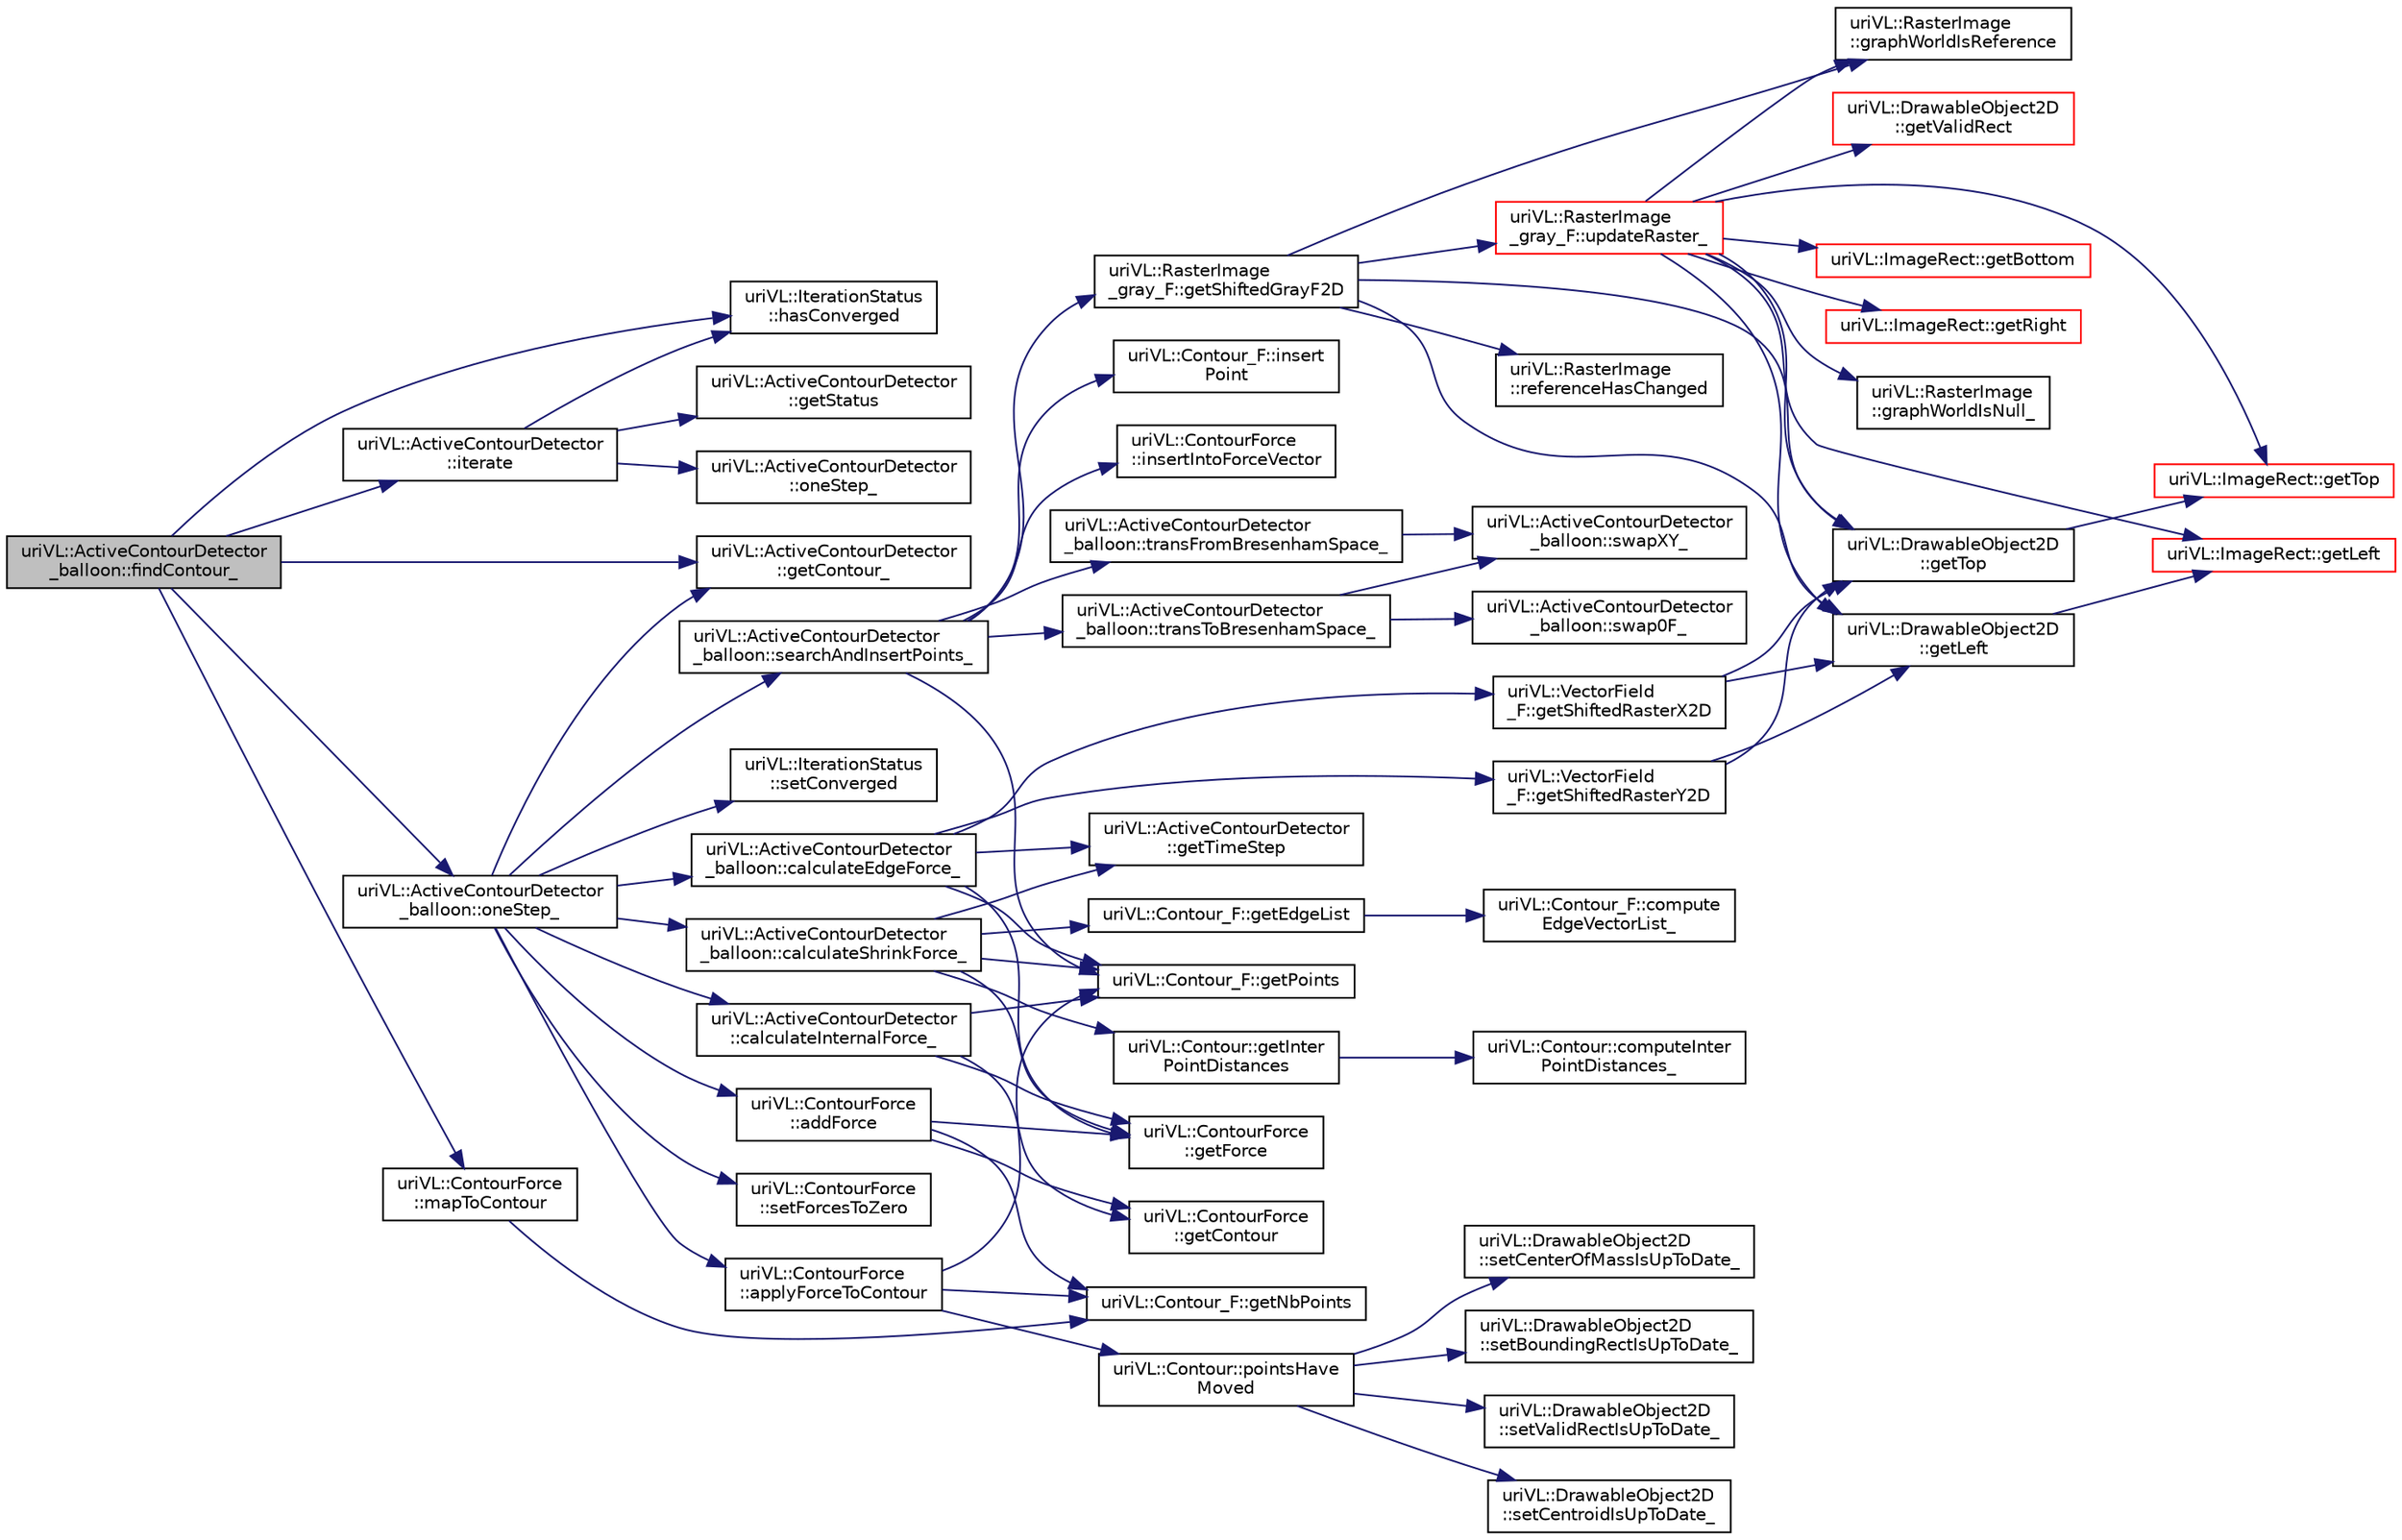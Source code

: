 digraph "uriVL::ActiveContourDetector_balloon::findContour_"
{
  edge [fontname="Helvetica",fontsize="10",labelfontname="Helvetica",labelfontsize="10"];
  node [fontname="Helvetica",fontsize="10",shape=record];
  rankdir="LR";
  Node1 [label="uriVL::ActiveContourDetector\l_balloon::findContour_",height=0.2,width=0.4,color="black", fillcolor="grey75", style="filled", fontcolor="black"];
  Node1 -> Node2 [color="midnightblue",fontsize="10",style="solid",fontname="Helvetica"];
  Node2 [label="uriVL::ActiveContourDetector\l::getContour_",height=0.2,width=0.4,color="black", fillcolor="white", style="filled",URL="$classuriVL_1_1ActiveContourDetector.html#a407499968466b82be0139c31f3b4f055",tooltip="Returns a writable pointer to the contour force&#39;s geometric contour (list of points) ..."];
  Node1 -> Node3 [color="midnightblue",fontsize="10",style="solid",fontname="Helvetica"];
  Node3 [label="uriVL::IterationStatus\l::hasConverged",height=0.2,width=0.4,color="black", fillcolor="white", style="filled",URL="$classuriVL_1_1IterationStatus.html#ac8e440ecd5cb5822b0d7926431cfc10d",tooltip="Indicates whether the iteration has converged. "];
  Node1 -> Node4 [color="midnightblue",fontsize="10",style="solid",fontname="Helvetica"];
  Node4 [label="uriVL::ActiveContourDetector\l::iterate",height=0.2,width=0.4,color="black", fillcolor="white", style="filled",URL="$classuriVL_1_1ActiveContourDetector.html#a8964af6b10848fc469ca84354f187ee4",tooltip="Aplies n iterations of the algorithm (or fewer if convergence occurs before). "];
  Node4 -> Node5 [color="midnightblue",fontsize="10",style="solid",fontname="Helvetica"];
  Node5 [label="uriVL::ActiveContourDetector\l::getStatus",height=0.2,width=0.4,color="black", fillcolor="white", style="filled",URL="$classuriVL_1_1ActiveContourDetector.html#ac90fa3ddb55cb2b348d159faba111603",tooltip="Returns the current iteration status without computing an iteration step. "];
  Node4 -> Node3 [color="midnightblue",fontsize="10",style="solid",fontname="Helvetica"];
  Node4 -> Node6 [color="midnightblue",fontsize="10",style="solid",fontname="Helvetica"];
  Node6 [label="uriVL::ActiveContourDetector\l::oneStep_",height=0.2,width=0.4,color="black", fillcolor="white", style="filled",URL="$classuriVL_1_1ActiveContourDetector.html#ac5454dcff791334aecffc4a0eab63686",tooltip="Applies one iteration of the contour determination algorithm. "];
  Node1 -> Node7 [color="midnightblue",fontsize="10",style="solid",fontname="Helvetica"];
  Node7 [label="uriVL::ContourForce\l::mapToContour",height=0.2,width=0.4,color="black", fillcolor="white", style="filled",URL="$classuriVL_1_1ContourForce.html#aa90a9e0bae67c24951571bcf169cf2f7",tooltip="Assigns a contour to which the force is currently applied to. "];
  Node7 -> Node8 [color="midnightblue",fontsize="10",style="solid",fontname="Helvetica"];
  Node8 [label="uriVL::Contour_F::getNbPoints",height=0.2,width=0.4,color="black", fillcolor="white", style="filled",URL="$classuriVL_1_1Contour__F.html#aa0b25033e2deeffcce76f9f5230d1f7e",tooltip="Gives the number of points along the contour. "];
  Node1 -> Node9 [color="midnightblue",fontsize="10",style="solid",fontname="Helvetica"];
  Node9 [label="uriVL::ActiveContourDetector\l_balloon::oneStep_",height=0.2,width=0.4,color="black", fillcolor="white", style="filled",URL="$classuriVL_1_1ActiveContourDetector__balloon.html#a23c41f313e69d709fca79d39339d45e9",tooltip="Applies one iteration of the balloon algorithm. "];
  Node9 -> Node2 [color="midnightblue",fontsize="10",style="solid",fontname="Helvetica"];
  Node9 -> Node10 [color="midnightblue",fontsize="10",style="solid",fontname="Helvetica"];
  Node10 [label="uriVL::ActiveContourDetector\l::calculateInternalForce_",height=0.2,width=0.4,color="black", fillcolor="white", style="filled",URL="$classuriVL_1_1ActiveContourDetector.html#a4a0f523ccebf1cad16b01a29a14e6fe1",tooltip="Calculates the internal force that preserves the quality of the contour (points regularly spread out ..."];
  Node10 -> Node11 [color="midnightblue",fontsize="10",style="solid",fontname="Helvetica"];
  Node11 [label="uriVL::ContourForce\l::getContour",height=0.2,width=0.4,color="black", fillcolor="white", style="filled",URL="$classuriVL_1_1ContourForce.html#a0a645c4f5106656ddf2b4ec78bca1cec",tooltip="Returns a read-only pointer to the contour force&#39;s geometric contour (list of points) ..."];
  Node10 -> Node12 [color="midnightblue",fontsize="10",style="solid",fontname="Helvetica"];
  Node12 [label="uriVL::ContourForce\l::getForce",height=0.2,width=0.4,color="black", fillcolor="white", style="filled",URL="$classuriVL_1_1ContourForce.html#a3feabd49930e13e8d29c0e4f90bc0541",tooltip="Returns a writable pointer to the contour force&#39;s geometric contour (list of points) ..."];
  Node10 -> Node13 [color="midnightblue",fontsize="10",style="solid",fontname="Helvetica"];
  Node13 [label="uriVL::Contour_F::getPoints",height=0.2,width=0.4,color="black", fillcolor="white", style="filled",URL="$classuriVL_1_1Contour__F.html#a34c536647edac278d2070a7168113458",tooltip="Returns the contour&#39;s private list of image points. "];
  Node9 -> Node14 [color="midnightblue",fontsize="10",style="solid",fontname="Helvetica"];
  Node14 [label="uriVL::ActiveContourDetector\l_balloon::calculateEdgeForce_",height=0.2,width=0.4,color="black", fillcolor="white", style="filled",URL="$classuriVL_1_1ActiveContourDetector__balloon.html#aca8eaa9ff064af5fea9e738c16757e21",tooltip="Calculate the edge force for each pt on the contour. "];
  Node14 -> Node12 [color="midnightblue",fontsize="10",style="solid",fontname="Helvetica"];
  Node14 -> Node13 [color="midnightblue",fontsize="10",style="solid",fontname="Helvetica"];
  Node14 -> Node15 [color="midnightblue",fontsize="10",style="solid",fontname="Helvetica"];
  Node15 [label="uriVL::VectorField\l_F::getShiftedRasterX2D",height=0.2,width=0.4,color="black", fillcolor="white", style="filled",URL="$classuriVL_1_1VectorField__F.html#a0de78a6e2b5713bf23b8065790acdc60",tooltip="Returns the vector field&#39;s X component&#39;s 2D \"shifted\" raster Must be overridden by child classes..."];
  Node15 -> Node16 [color="midnightblue",fontsize="10",style="solid",fontname="Helvetica"];
  Node16 [label="uriVL::DrawableObject2D\l::getTop",height=0.2,width=0.4,color="black", fillcolor="white", style="filled",URL="$classuriVL_1_1DrawableObject2D.html#a01508a3886015ab55449c46989af2277",tooltip="Returns the minimum y coordinate of the bounding rectangle. "];
  Node16 -> Node17 [color="midnightblue",fontsize="10",style="solid",fontname="Helvetica"];
  Node17 [label="uriVL::ImageRect::getTop",height=0.2,width=0.4,color="red", fillcolor="white", style="filled",URL="$classuriVL_1_1ImageRect.html#a2715b0a7b291354fd839a95ece0e0aba",tooltip="Returns the minimum y coordinate of the rectangle. "];
  Node15 -> Node18 [color="midnightblue",fontsize="10",style="solid",fontname="Helvetica"];
  Node18 [label="uriVL::DrawableObject2D\l::getLeft",height=0.2,width=0.4,color="black", fillcolor="white", style="filled",URL="$classuriVL_1_1DrawableObject2D.html#a9c92e6b3d3b0753514e677080c762ef0",tooltip="Returns the minimum x coordinate of the bounding rectangle. "];
  Node18 -> Node19 [color="midnightblue",fontsize="10",style="solid",fontname="Helvetica"];
  Node19 [label="uriVL::ImageRect::getLeft",height=0.2,width=0.4,color="red", fillcolor="white", style="filled",URL="$classuriVL_1_1ImageRect.html#a38bd531df6bd6c4892bca1a690feda13",tooltip="Returns the minimum x coordinate of the rectangle. "];
  Node14 -> Node20 [color="midnightblue",fontsize="10",style="solid",fontname="Helvetica"];
  Node20 [label="uriVL::VectorField\l_F::getShiftedRasterY2D",height=0.2,width=0.4,color="black", fillcolor="white", style="filled",URL="$classuriVL_1_1VectorField__F.html#a0201c3f79aa2e1a846b5a50b4bf46967",tooltip="Returns the vector field&#39;s Y component&#39;s 2D \"shifted\" raster Must be overridden by child classes..."];
  Node20 -> Node16 [color="midnightblue",fontsize="10",style="solid",fontname="Helvetica"];
  Node20 -> Node18 [color="midnightblue",fontsize="10",style="solid",fontname="Helvetica"];
  Node14 -> Node21 [color="midnightblue",fontsize="10",style="solid",fontname="Helvetica"];
  Node21 [label="uriVL::ActiveContourDetector\l::getTimeStep",height=0.2,width=0.4,color="black", fillcolor="white", style="filled",URL="$classuriVL_1_1ActiveContourDetector.html#a43943e5542b95c72803bc14e48c03c6e",tooltip="Returns the value of the \"time step\" that scales the total force to produce a displacement. "];
  Node9 -> Node22 [color="midnightblue",fontsize="10",style="solid",fontname="Helvetica"];
  Node22 [label="uriVL::ActiveContourDetector\l_balloon::calculateShrinkForce_",height=0.2,width=0.4,color="black", fillcolor="white", style="filled",URL="$classuriVL_1_1ActiveContourDetector__balloon.html#aa8ae839dc013898405f424010b63c3e0",tooltip="Calculate the shrink force for each pt on the contour. "];
  Node22 -> Node23 [color="midnightblue",fontsize="10",style="solid",fontname="Helvetica"];
  Node23 [label="uriVL::Contour_F::getEdgeList",height=0.2,width=0.4,color="black", fillcolor="white", style="filled",URL="$classuriVL_1_1Contour__F.html#a5db4be98390b8131ec04ea0675d304fb",tooltip="Computes the edges along the closed contour and returns it as a list of image points. "];
  Node23 -> Node24 [color="midnightblue",fontsize="10",style="solid",fontname="Helvetica"];
  Node24 [label="uriVL::Contour_F::compute\lEdgeVectorList_",height=0.2,width=0.4,color="black", fillcolor="white", style="filled",URL="$classuriVL_1_1Contour__F.html#a3ade0de1db39e81bac2e3f250a6b0360",tooltip="Computes the edges along the closed contour and returns it as a list of image points. "];
  Node22 -> Node12 [color="midnightblue",fontsize="10",style="solid",fontname="Helvetica"];
  Node22 -> Node25 [color="midnightblue",fontsize="10",style="solid",fontname="Helvetica"];
  Node25 [label="uriVL::Contour::getInter\lPointDistances",height=0.2,width=0.4,color="black", fillcolor="white", style="filled",URL="$classuriVL_1_1Contour.html#a858170f7fb4196a900cf0dc8a238b897",tooltip="Computes the distances between image points and returns it as a list of float numbers. "];
  Node25 -> Node26 [color="midnightblue",fontsize="10",style="solid",fontname="Helvetica"];
  Node26 [label="uriVL::Contour::computeInter\lPointDistances_",height=0.2,width=0.4,color="black", fillcolor="white", style="filled",URL="$classuriVL_1_1Contour.html#a81b4e1d8e6f3a24048cb581c24bece22",tooltip="Computes the distances between image points. "];
  Node22 -> Node13 [color="midnightblue",fontsize="10",style="solid",fontname="Helvetica"];
  Node22 -> Node21 [color="midnightblue",fontsize="10",style="solid",fontname="Helvetica"];
  Node9 -> Node27 [color="midnightblue",fontsize="10",style="solid",fontname="Helvetica"];
  Node27 [label="uriVL::ContourForce\l::setForcesToZero",height=0.2,width=0.4,color="black", fillcolor="white", style="filled",URL="$classuriVL_1_1ContourForce.html#a3d53137a48574b2fe767e516ffc65427",tooltip="Sets the force&#39;s values to zero. "];
  Node9 -> Node28 [color="midnightblue",fontsize="10",style="solid",fontname="Helvetica"];
  Node28 [label="uriVL::ContourForce\l::addForce",height=0.2,width=0.4,color="black", fillcolor="white", style="filled",URL="$classuriVL_1_1ContourForce.html#a1c9a3c3156c62a566dcf0f227f6076e1",tooltip="Adds the force vector (element by element) to the class&#39;s force vector. "];
  Node28 -> Node8 [color="midnightblue",fontsize="10",style="solid",fontname="Helvetica"];
  Node28 -> Node11 [color="midnightblue",fontsize="10",style="solid",fontname="Helvetica"];
  Node28 -> Node12 [color="midnightblue",fontsize="10",style="solid",fontname="Helvetica"];
  Node9 -> Node29 [color="midnightblue",fontsize="10",style="solid",fontname="Helvetica"];
  Node29 [label="uriVL::ContourForce\l::applyForceToContour",height=0.2,width=0.4,color="black", fillcolor="white", style="filled",URL="$classuriVL_1_1ContourForce.html#af4efb230f7490d7bd132a5b7888676f2",tooltip="Adds the force vector to contourforce&#39;s mapped contour. "];
  Node29 -> Node8 [color="midnightblue",fontsize="10",style="solid",fontname="Helvetica"];
  Node29 -> Node13 [color="midnightblue",fontsize="10",style="solid",fontname="Helvetica"];
  Node29 -> Node30 [color="midnightblue",fontsize="10",style="solid",fontname="Helvetica"];
  Node30 [label="uriVL::Contour::pointsHave\lMoved",height=0.2,width=0.4,color="black", fillcolor="white", style="filled",URL="$classuriVL_1_1Contour.html#a7e864473c73cefdd26e2802f20d5425d",tooltip="To be called by a user who has modified the list of points or the points themselves. "];
  Node30 -> Node31 [color="midnightblue",fontsize="10",style="solid",fontname="Helvetica"];
  Node31 [label="uriVL::DrawableObject2D\l::setCentroidIsUpToDate_",height=0.2,width=0.4,color="black", fillcolor="white", style="filled",URL="$classuriVL_1_1DrawableObject2D.html#a3506587c62cb4944c5475e4b8ba93d8c",tooltip="Allows a child class whose content has been changed to force recomputation of the centroid..."];
  Node30 -> Node32 [color="midnightblue",fontsize="10",style="solid",fontname="Helvetica"];
  Node32 [label="uriVL::DrawableObject2D\l::setCenterOfMassIsUpToDate_",height=0.2,width=0.4,color="black", fillcolor="white", style="filled",URL="$classuriVL_1_1DrawableObject2D.html#ab8a7aea3fe0aded7516849a167b5ee00",tooltip="Allows a child class whose content has been changed to force recomputation of the center of mass..."];
  Node30 -> Node33 [color="midnightblue",fontsize="10",style="solid",fontname="Helvetica"];
  Node33 [label="uriVL::DrawableObject2D\l::setBoundingRectIsUpToDate_",height=0.2,width=0.4,color="black", fillcolor="white", style="filled",URL="$classuriVL_1_1DrawableObject2D.html#a309cd8f2e35863c018f38a4234db1d10",tooltip="Allows a child class whose content has been changed to force recomputation of the bounding rectangle..."];
  Node30 -> Node34 [color="midnightblue",fontsize="10",style="solid",fontname="Helvetica"];
  Node34 [label="uriVL::DrawableObject2D\l::setValidRectIsUpToDate_",height=0.2,width=0.4,color="black", fillcolor="white", style="filled",URL="$classuriVL_1_1DrawableObject2D.html#a6a0f166ba6cfd7e279b925e6aeb8222c",tooltip="Allows a child class whose content has been changed to force recomputation of the valid rectangle..."];
  Node9 -> Node35 [color="midnightblue",fontsize="10",style="solid",fontname="Helvetica"];
  Node35 [label="uriVL::IterationStatus\l::setConverged",height=0.2,width=0.4,color="black", fillcolor="white", style="filled",URL="$classuriVL_1_1IterationStatus.html#a16ba36ac6622bde79eda9203a470619c",tooltip="Switches the convergence indicator to true (there is no way to switch back to false) ..."];
  Node9 -> Node36 [color="midnightblue",fontsize="10",style="solid",fontname="Helvetica"];
  Node36 [label="uriVL::ActiveContourDetector\l_balloon::searchAndInsertPoints_",height=0.2,width=0.4,color="black", fillcolor="white", style="filled",URL="$classuriVL_1_1ActiveContourDetector__balloon.html#adc62a33507993b4f3d575d085d1fd28b",tooltip="Uses bresenham&#39;s alg to calculate all the points in between each contour pt and inserts a new point i..."];
  Node36 -> Node37 [color="midnightblue",fontsize="10",style="solid",fontname="Helvetica"];
  Node37 [label="uriVL::RasterImage\l_gray_F::getShiftedGrayF2D",height=0.2,width=0.4,color="black", fillcolor="white", style="filled",URL="$classuriVL_1_1RasterImage__gray__F.html#a73b583866ed300dc55d18516330b3e46",tooltip="Returns the shifted float gray-level raster for this image as a read-only 2D array. "];
  Node37 -> Node38 [color="midnightblue",fontsize="10",style="solid",fontname="Helvetica"];
  Node38 [label="uriVL::RasterImage\l::graphWorldIsReference",height=0.2,width=0.4,color="black", fillcolor="white", style="filled",URL="$classuriVL_1_1RasterImage.html#ac6190461f1bd30c426fc3d183b74429b",tooltip="Indicates whether or not the raster stored in the GraphWorld (if it exists) contains the reference va..."];
  Node37 -> Node39 [color="midnightblue",fontsize="10",style="solid",fontname="Helvetica"];
  Node39 [label="uriVL::RasterImage\l::referenceHasChanged",height=0.2,width=0.4,color="black", fillcolor="white", style="filled",URL="$classuriVL_1_1RasterImage.html#a8d10dedd31a0e59925bdf31a37d03097",tooltip="Indicates whether or not the reference raster for this image has been modified. "];
  Node37 -> Node40 [color="midnightblue",fontsize="10",style="solid",fontname="Helvetica"];
  Node40 [label="uriVL::RasterImage\l_gray_F::updateRaster_",height=0.2,width=0.4,color="red", fillcolor="white", style="filled",URL="$classuriVL_1_1RasterImage__gray__F.html#ab2bae6517e5ae3563d98dfa6f97ba6d0",tooltip="Updates the image&#39;s base raster (if it is not the reference). "];
  Node40 -> Node41 [color="midnightblue",fontsize="10",style="solid",fontname="Helvetica"];
  Node41 [label="uriVL::DrawableObject2D\l::getValidRect",height=0.2,width=0.4,color="red", fillcolor="white", style="filled",URL="$classuriVL_1_1DrawableObject2D.html#ad654c2c5da02b3b20298c3eef4153874",tooltip="Returns the object&#39;s valid data rectangle. "];
  Node40 -> Node17 [color="midnightblue",fontsize="10",style="solid",fontname="Helvetica"];
  Node40 -> Node42 [color="midnightblue",fontsize="10",style="solid",fontname="Helvetica"];
  Node42 [label="uriVL::ImageRect::getBottom",height=0.2,width=0.4,color="red", fillcolor="white", style="filled",URL="$classuriVL_1_1ImageRect.html#acb34c902550ecb25f7fa6ffb620aea71",tooltip="Returns the maximum y coordinate of the rectangle. "];
  Node40 -> Node19 [color="midnightblue",fontsize="10",style="solid",fontname="Helvetica"];
  Node40 -> Node43 [color="midnightblue",fontsize="10",style="solid",fontname="Helvetica"];
  Node43 [label="uriVL::ImageRect::getRight",height=0.2,width=0.4,color="red", fillcolor="white", style="filled",URL="$classuriVL_1_1ImageRect.html#a89884bd1866a1b7ffb67d4cc1ec1a052",tooltip="Returns the maximum x coordinate of the rectangle. "];
  Node40 -> Node38 [color="midnightblue",fontsize="10",style="solid",fontname="Helvetica"];
  Node40 -> Node44 [color="midnightblue",fontsize="10",style="solid",fontname="Helvetica"];
  Node44 [label="uriVL::RasterImage\l::graphWorldIsNull_",height=0.2,width=0.4,color="black", fillcolor="white", style="filled",URL="$classuriVL_1_1RasterImage.html#a828cf5c4cfe56eaa135c6f7c0d17f49c",tooltip="Indicates whether the GraphWorld was allocated for this object. "];
  Node40 -> Node16 [color="midnightblue",fontsize="10",style="solid",fontname="Helvetica"];
  Node40 -> Node18 [color="midnightblue",fontsize="10",style="solid",fontname="Helvetica"];
  Node37 -> Node16 [color="midnightblue",fontsize="10",style="solid",fontname="Helvetica"];
  Node37 -> Node18 [color="midnightblue",fontsize="10",style="solid",fontname="Helvetica"];
  Node36 -> Node13 [color="midnightblue",fontsize="10",style="solid",fontname="Helvetica"];
  Node36 -> Node45 [color="midnightblue",fontsize="10",style="solid",fontname="Helvetica"];
  Node45 [label="uriVL::ActiveContourDetector\l_balloon::transToBresenhamSpace_",height=0.2,width=0.4,color="black", fillcolor="white", style="filled",URL="$classuriVL_1_1ActiveContourDetector__balloon.html#a277d10672efa364e7e641fdc8d35aa8a",tooltip="Attempts to find an edge by going a fixed distance from a a particular point. "];
  Node45 -> Node46 [color="midnightblue",fontsize="10",style="solid",fontname="Helvetica"];
  Node46 [label="uriVL::ActiveContourDetector\l_balloon::swapXY_",height=0.2,width=0.4,color="black", fillcolor="white", style="filled",URL="$classuriVL_1_1ActiveContourDetector__balloon.html#a9ba4e888c56dd7366be7cea6d922ff3d",tooltip="Swaps the values of X-pairs and Y-pairs (x0,x1)->(y0,y1) "];
  Node45 -> Node47 [color="midnightblue",fontsize="10",style="solid",fontname="Helvetica"];
  Node47 [label="uriVL::ActiveContourDetector\l_balloon::swap0F_",height=0.2,width=0.4,color="black", fillcolor="white", style="filled",URL="$classuriVL_1_1ActiveContourDetector__balloon.html#a5c1df63206d34e71353c0a26fe28355d",tooltip="Inverts the Y-pair vaules (y0,y1)->(-y0,-y1) "];
  Node36 -> Node48 [color="midnightblue",fontsize="10",style="solid",fontname="Helvetica"];
  Node48 [label="uriVL::ActiveContourDetector\l_balloon::transFromBresenhamSpace_",height=0.2,width=0.4,color="black", fillcolor="white", style="filled",URL="$classuriVL_1_1ActiveContourDetector__balloon.html#a61e3ff8415546710318aaa70b833e8df",tooltip="This is a private helper method designed to facilitate using our modified Bresenham&#39;s Algorithm to tr..."];
  Node48 -> Node46 [color="midnightblue",fontsize="10",style="solid",fontname="Helvetica"];
  Node36 -> Node49 [color="midnightblue",fontsize="10",style="solid",fontname="Helvetica"];
  Node49 [label="uriVL::Contour_F::insert\lPoint",height=0.2,width=0.4,color="black", fillcolor="white", style="filled",URL="$classuriVL_1_1Contour__F.html#a2771dc31dfc7bd071795f5992ec03571",tooltip="Creates a new imagepoint at the iterator position. "];
  Node36 -> Node50 [color="midnightblue",fontsize="10",style="solid",fontname="Helvetica"];
  Node50 [label="uriVL::ContourForce\l::insertIntoForceVector",height=0.2,width=0.4,color="black", fillcolor="white", style="filled",URL="$classuriVL_1_1ContourForce.html#a239015824506e049cc80ec95676d4a41",tooltip="Creates a new element in the force vector and assigns it to the values. "];
}

